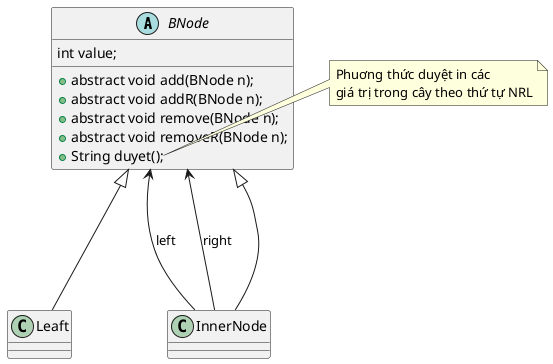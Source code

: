 @startuml
'https://plantuml.com/class-diagram

abstract class BNode
{
    int value;

    + abstract void add(BNode n);
    + abstract void addR(BNode n);
    + abstract void remove(BNode n);
    + abstract void removeR(BNode n);
    + String duyet();
}

BNode <|--- InnerNode

InnerNode ---> BNode : left

InnerNode ---> BNode : right

BNode <|--- Leaft

note right of BNode::duyet
    Phuơng thức duyệt in các
    giá trị trong cây theo thứ tự NRL
end note

@enduml